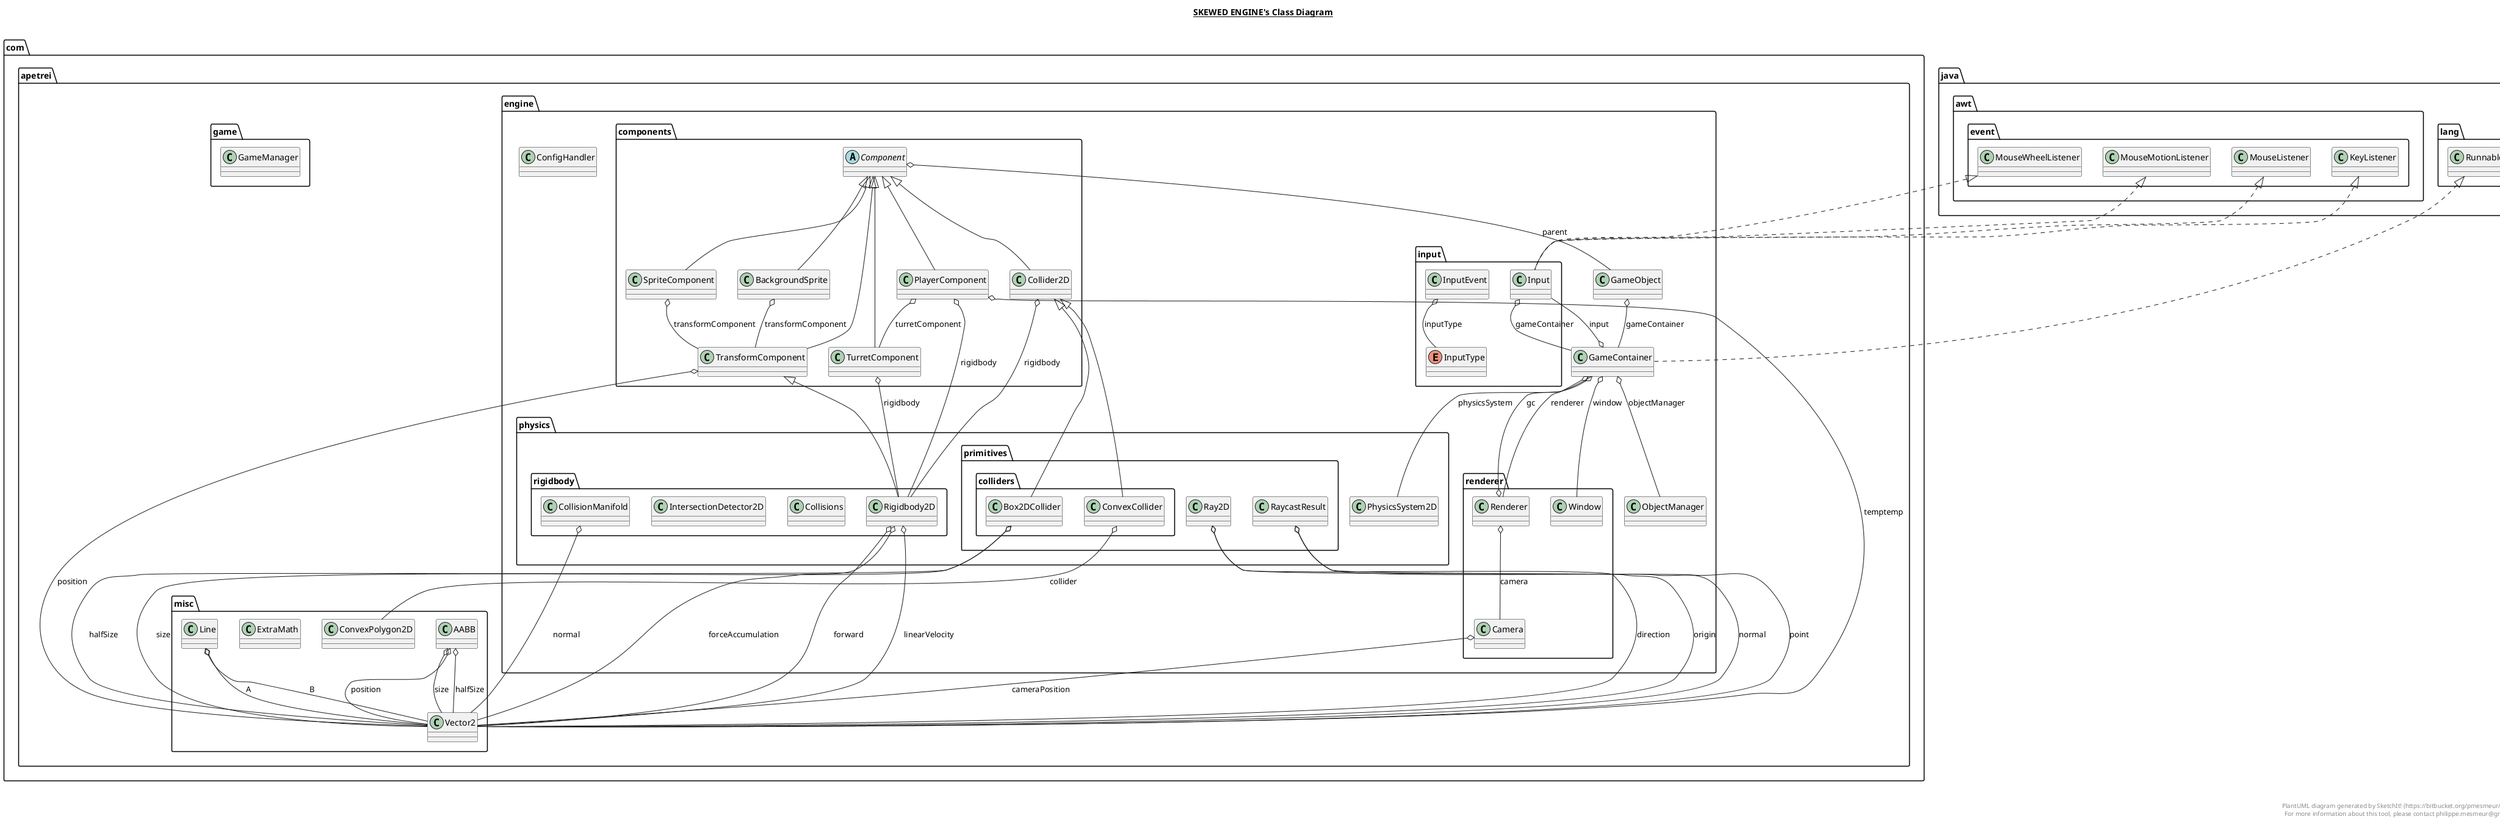 @startuml

title __SKEWED ENGINE's Class Diagram__\n

  namespace com.apetrei.engine {
    class com.apetrei.engine.ConfigHandler {
    }
  }
  

  namespace com.apetrei.engine {
    class com.apetrei.engine.GameContainer {
    }
  }
  

  namespace com.apetrei.engine {
    class com.apetrei.engine.GameObject {
    }
  }
  

  namespace com.apetrei.engine {
    class com.apetrei.engine.ObjectManager {
    }
  }
  

  namespace com.apetrei.engine {
    namespace components {
      class com.apetrei.engine.components.BackgroundSprite {
      }
    }
  }
  

  namespace com.apetrei.engine {
    namespace components {
      class com.apetrei.engine.components.Collider2D {
      }
    }
  }
  

  namespace com.apetrei.engine {
    namespace components {
      abstract class com.apetrei.engine.components.Component {
      }
    }
  }
  

  namespace com.apetrei.engine {
    namespace components {
      class com.apetrei.engine.components.PlayerComponent {
      }
    }
  }
  

  namespace com.apetrei.engine {
    namespace components {
      class com.apetrei.engine.components.SpriteComponent {
      }
    }
  }
  

  namespace com.apetrei.engine {
    namespace components {
      class com.apetrei.engine.components.TransformComponent {
      }
    }
  }
  

  namespace com.apetrei.engine {
    namespace components {
      class com.apetrei.engine.components.TurretComponent {
      }
    }
  }
  

  namespace com.apetrei.engine {
    namespace input {
      class com.apetrei.engine.input.Input {
      }
    }
  }
  

  namespace com.apetrei.engine {
    namespace input {
      class com.apetrei.engine.input.InputEvent {
      }
    }
  }
  

  namespace com.apetrei.engine {
    namespace input {
      enum InputType {
      }
    }
  }
  

  namespace com.apetrei.engine {
    namespace physics {
      class com.apetrei.engine.physics.PhysicsSystem2D {
      }
    }
  }
  

  namespace com.apetrei.engine {
    namespace physics {
      namespace primitives {
        class com.apetrei.engine.physics.primitives.Ray2D {
        }
      }
    }
  }
  

  namespace com.apetrei.engine {
    namespace physics {
      namespace primitives {
        class com.apetrei.engine.physics.primitives.RaycastResult {
        }
      }
    }
  }
  

  namespace com.apetrei.engine {
    namespace physics {
      namespace primitives {
        namespace colliders {
          class com.apetrei.engine.physics.primitives.colliders.Box2DCollider {
          }
        }
      }
    }
  }
  

  namespace com.apetrei.engine {
    namespace physics {
      namespace primitives {
        namespace colliders {
          class com.apetrei.engine.physics.primitives.colliders.ConvexCollider {
          }
        }
      }
    }
  }
  

  namespace com.apetrei.engine {
    namespace physics {
      namespace rigidbody {
        class com.apetrei.engine.physics.rigidbody.CollisionManifold {
        }
      }
    }
  }
  

  namespace com.apetrei.engine {
    namespace physics {
      namespace rigidbody {
        class com.apetrei.engine.physics.rigidbody.Collisions {
        }
      }
    }
  }
  

  namespace com.apetrei.engine {
    namespace physics {
      namespace rigidbody {
        class com.apetrei.engine.physics.rigidbody.IntersectionDetector2D {
        }
      }
    }
  }
  

  namespace com.apetrei.engine {
    namespace physics {
      namespace rigidbody {
        class com.apetrei.engine.physics.rigidbody.Rigidbody2D {
        }
      }
    }
  }
  

  namespace com.apetrei.engine {
    namespace renderer {
      class com.apetrei.engine.renderer.Camera {
      }
    }
  }
  

  namespace com.apetrei.engine {
    namespace renderer {
      class com.apetrei.engine.renderer.Renderer {
      }
    }
  }
  

  namespace com.apetrei.engine {
    namespace renderer {
      class com.apetrei.engine.renderer.Window {
      }
    }
  }
  

  namespace com.apetrei.game {
    class com.apetrei.game.GameManager {
    }
  }
  

  namespace com.apetrei.misc {
    class com.apetrei.misc.AABB {
    }
  }
  

  namespace com.apetrei.misc {
    class com.apetrei.misc.ConvexPolygon2D {
    }
  }
  

  namespace com.apetrei.misc {
    class com.apetrei.misc.ExtraMath {
    }
  }
  

  namespace com.apetrei.misc {
    class com.apetrei.misc.Line {
    }
  }
  

  namespace com.apetrei.misc {
    class com.apetrei.misc.Vector2 {
    }
  }
  

  com.apetrei.engine.GameContainer .up.|> java.lang.Runnable
  com.apetrei.engine.GameContainer o-- com.apetrei.engine.input.Input : input
  com.apetrei.engine.GameContainer o-- com.apetrei.engine.ObjectManager : objectManager
  com.apetrei.engine.GameContainer o-- com.apetrei.engine.physics.PhysicsSystem2D : physicsSystem
  com.apetrei.engine.GameContainer o-- com.apetrei.engine.renderer.Renderer : renderer
  com.apetrei.engine.GameContainer o-- com.apetrei.engine.renderer.Window : window
  com.apetrei.engine.GameObject o-- com.apetrei.engine.GameContainer : gameContainer
  com.apetrei.engine.components.BackgroundSprite -up-|> com.apetrei.engine.components.Component
  com.apetrei.engine.components.BackgroundSprite o-- com.apetrei.engine.components.TransformComponent : transformComponent
  com.apetrei.engine.components.Collider2D -up-|> com.apetrei.engine.components.Component
  com.apetrei.engine.components.Collider2D o-- com.apetrei.engine.physics.rigidbody.Rigidbody2D : rigidbody
  com.apetrei.engine.components.Component o-- com.apetrei.engine.GameObject : parent
  com.apetrei.engine.components.PlayerComponent -up-|> com.apetrei.engine.components.Component
  com.apetrei.engine.components.PlayerComponent o-- com.apetrei.engine.physics.rigidbody.Rigidbody2D : rigidbody
  com.apetrei.engine.components.PlayerComponent o-- com.apetrei.misc.Vector2 : temptemp
  com.apetrei.engine.components.PlayerComponent o-- com.apetrei.engine.components.TurretComponent : turretComponent
  com.apetrei.engine.components.SpriteComponent -up-|> com.apetrei.engine.components.Component
  com.apetrei.engine.components.SpriteComponent o-- com.apetrei.engine.components.TransformComponent : transformComponent
  com.apetrei.engine.components.TransformComponent -up-|> com.apetrei.engine.components.Component
  com.apetrei.engine.components.TransformComponent o-- com.apetrei.misc.Vector2 : position
  com.apetrei.engine.components.TurretComponent -up-|> com.apetrei.engine.components.Component
  com.apetrei.engine.components.TurretComponent o-- com.apetrei.engine.physics.rigidbody.Rigidbody2D : rigidbody
  com.apetrei.engine.input.Input .up.|> java.awt.event.KeyListener
  com.apetrei.engine.input.Input .up.|> java.awt.event.MouseListener
  com.apetrei.engine.input.Input .up.|> java.awt.event.MouseMotionListener
  com.apetrei.engine.input.Input .up.|> java.awt.event.MouseWheelListener
  com.apetrei.engine.input.Input o-- com.apetrei.engine.GameContainer : gameContainer
  com.apetrei.engine.input.InputEvent o-- com.apetrei.engine.input.InputType : inputType
  com.apetrei.engine.physics.primitives.Ray2D o-- com.apetrei.misc.Vector2 : direction
  com.apetrei.engine.physics.primitives.Ray2D o-- com.apetrei.misc.Vector2 : origin
  com.apetrei.engine.physics.primitives.RaycastResult o-- com.apetrei.misc.Vector2 : normal
  com.apetrei.engine.physics.primitives.RaycastResult o-- com.apetrei.misc.Vector2 : point
  com.apetrei.engine.physics.primitives.colliders.Box2DCollider -up-|> com.apetrei.engine.components.Collider2D
  com.apetrei.engine.physics.primitives.colliders.Box2DCollider o-- com.apetrei.misc.Vector2 : halfSize
  com.apetrei.engine.physics.primitives.colliders.Box2DCollider o-- com.apetrei.misc.Vector2 : size
  com.apetrei.engine.physics.primitives.colliders.ConvexCollider -up-|> com.apetrei.engine.components.Collider2D
  com.apetrei.engine.physics.primitives.colliders.ConvexCollider o-- com.apetrei.misc.ConvexPolygon2D : collider
  com.apetrei.engine.physics.rigidbody.CollisionManifold o-- com.apetrei.misc.Vector2 : normal
  com.apetrei.engine.physics.rigidbody.Rigidbody2D -up-|> com.apetrei.engine.components.TransformComponent
  com.apetrei.engine.physics.rigidbody.Rigidbody2D o-- com.apetrei.misc.Vector2 : forceAccumulation
  com.apetrei.engine.physics.rigidbody.Rigidbody2D o-- com.apetrei.misc.Vector2 : forward
  com.apetrei.engine.physics.rigidbody.Rigidbody2D o-- com.apetrei.misc.Vector2 : linearVelocity
  com.apetrei.engine.renderer.Camera o-- com.apetrei.misc.Vector2 : cameraPosition
  com.apetrei.engine.renderer.Renderer o-- com.apetrei.engine.renderer.Camera : camera
  com.apetrei.engine.renderer.Renderer o-- com.apetrei.engine.GameContainer : gc
  com.apetrei.misc.AABB o-- com.apetrei.misc.Vector2 : halfSize
  com.apetrei.misc.AABB o-- com.apetrei.misc.Vector2 : position
  com.apetrei.misc.AABB o-- com.apetrei.misc.Vector2 : size
  com.apetrei.misc.Line o-- com.apetrei.misc.Vector2 : A
  com.apetrei.misc.Line o-- com.apetrei.misc.Vector2 : B


right footer


PlantUML diagram generated by SketchIt! (https://bitbucket.org/pmesmeur/sketch.it)
For more information about this tool, please contact philippe.mesmeur@gmail.com
endfooter

@enduml
